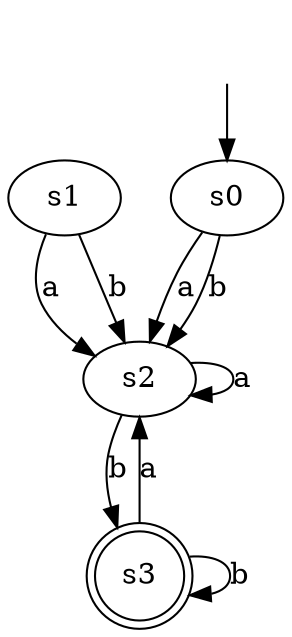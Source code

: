 digraph paper_dfa {
s0 [label=s0];
s1 [label=s1];
s2 [label=s2];
s3 [label=s3, shape=doublecircle];
s0 -> s2  [label=a];
s0 -> s2  [label=b];
s1 -> s2  [label=a];
s1 -> s2  [label=b];
s2 -> s2  [label=a];
s2 -> s3  [label=b];
s3 -> s2  [label=a];
s3 -> s3  [label=b];
__start0 [label="", shape=none];
__start0 -> s0  [label=""];
}
